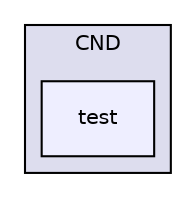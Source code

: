 digraph "/home/hari/GSOC/boost_1_67_0/boost/Advanced-Intrusive-master/CND/test" {
  compound=true
  node [ fontsize="10", fontname="Helvetica"];
  edge [ labelfontsize="10", labelfontname="Helvetica"];
  subgraph clusterdir_fd980831667180b9822202cac3d7a568 {
    graph [ bgcolor="#ddddee", pencolor="black", label="CND" fontname="Helvetica", fontsize="10", URL="dir_fd980831667180b9822202cac3d7a568.html"]
  dir_0e3fe2b15e5d3e8cf23dcca215a22eb6 [shape=box, label="test", style="filled", fillcolor="#eeeeff", pencolor="black", URL="dir_0e3fe2b15e5d3e8cf23dcca215a22eb6.html"];
  }
}
